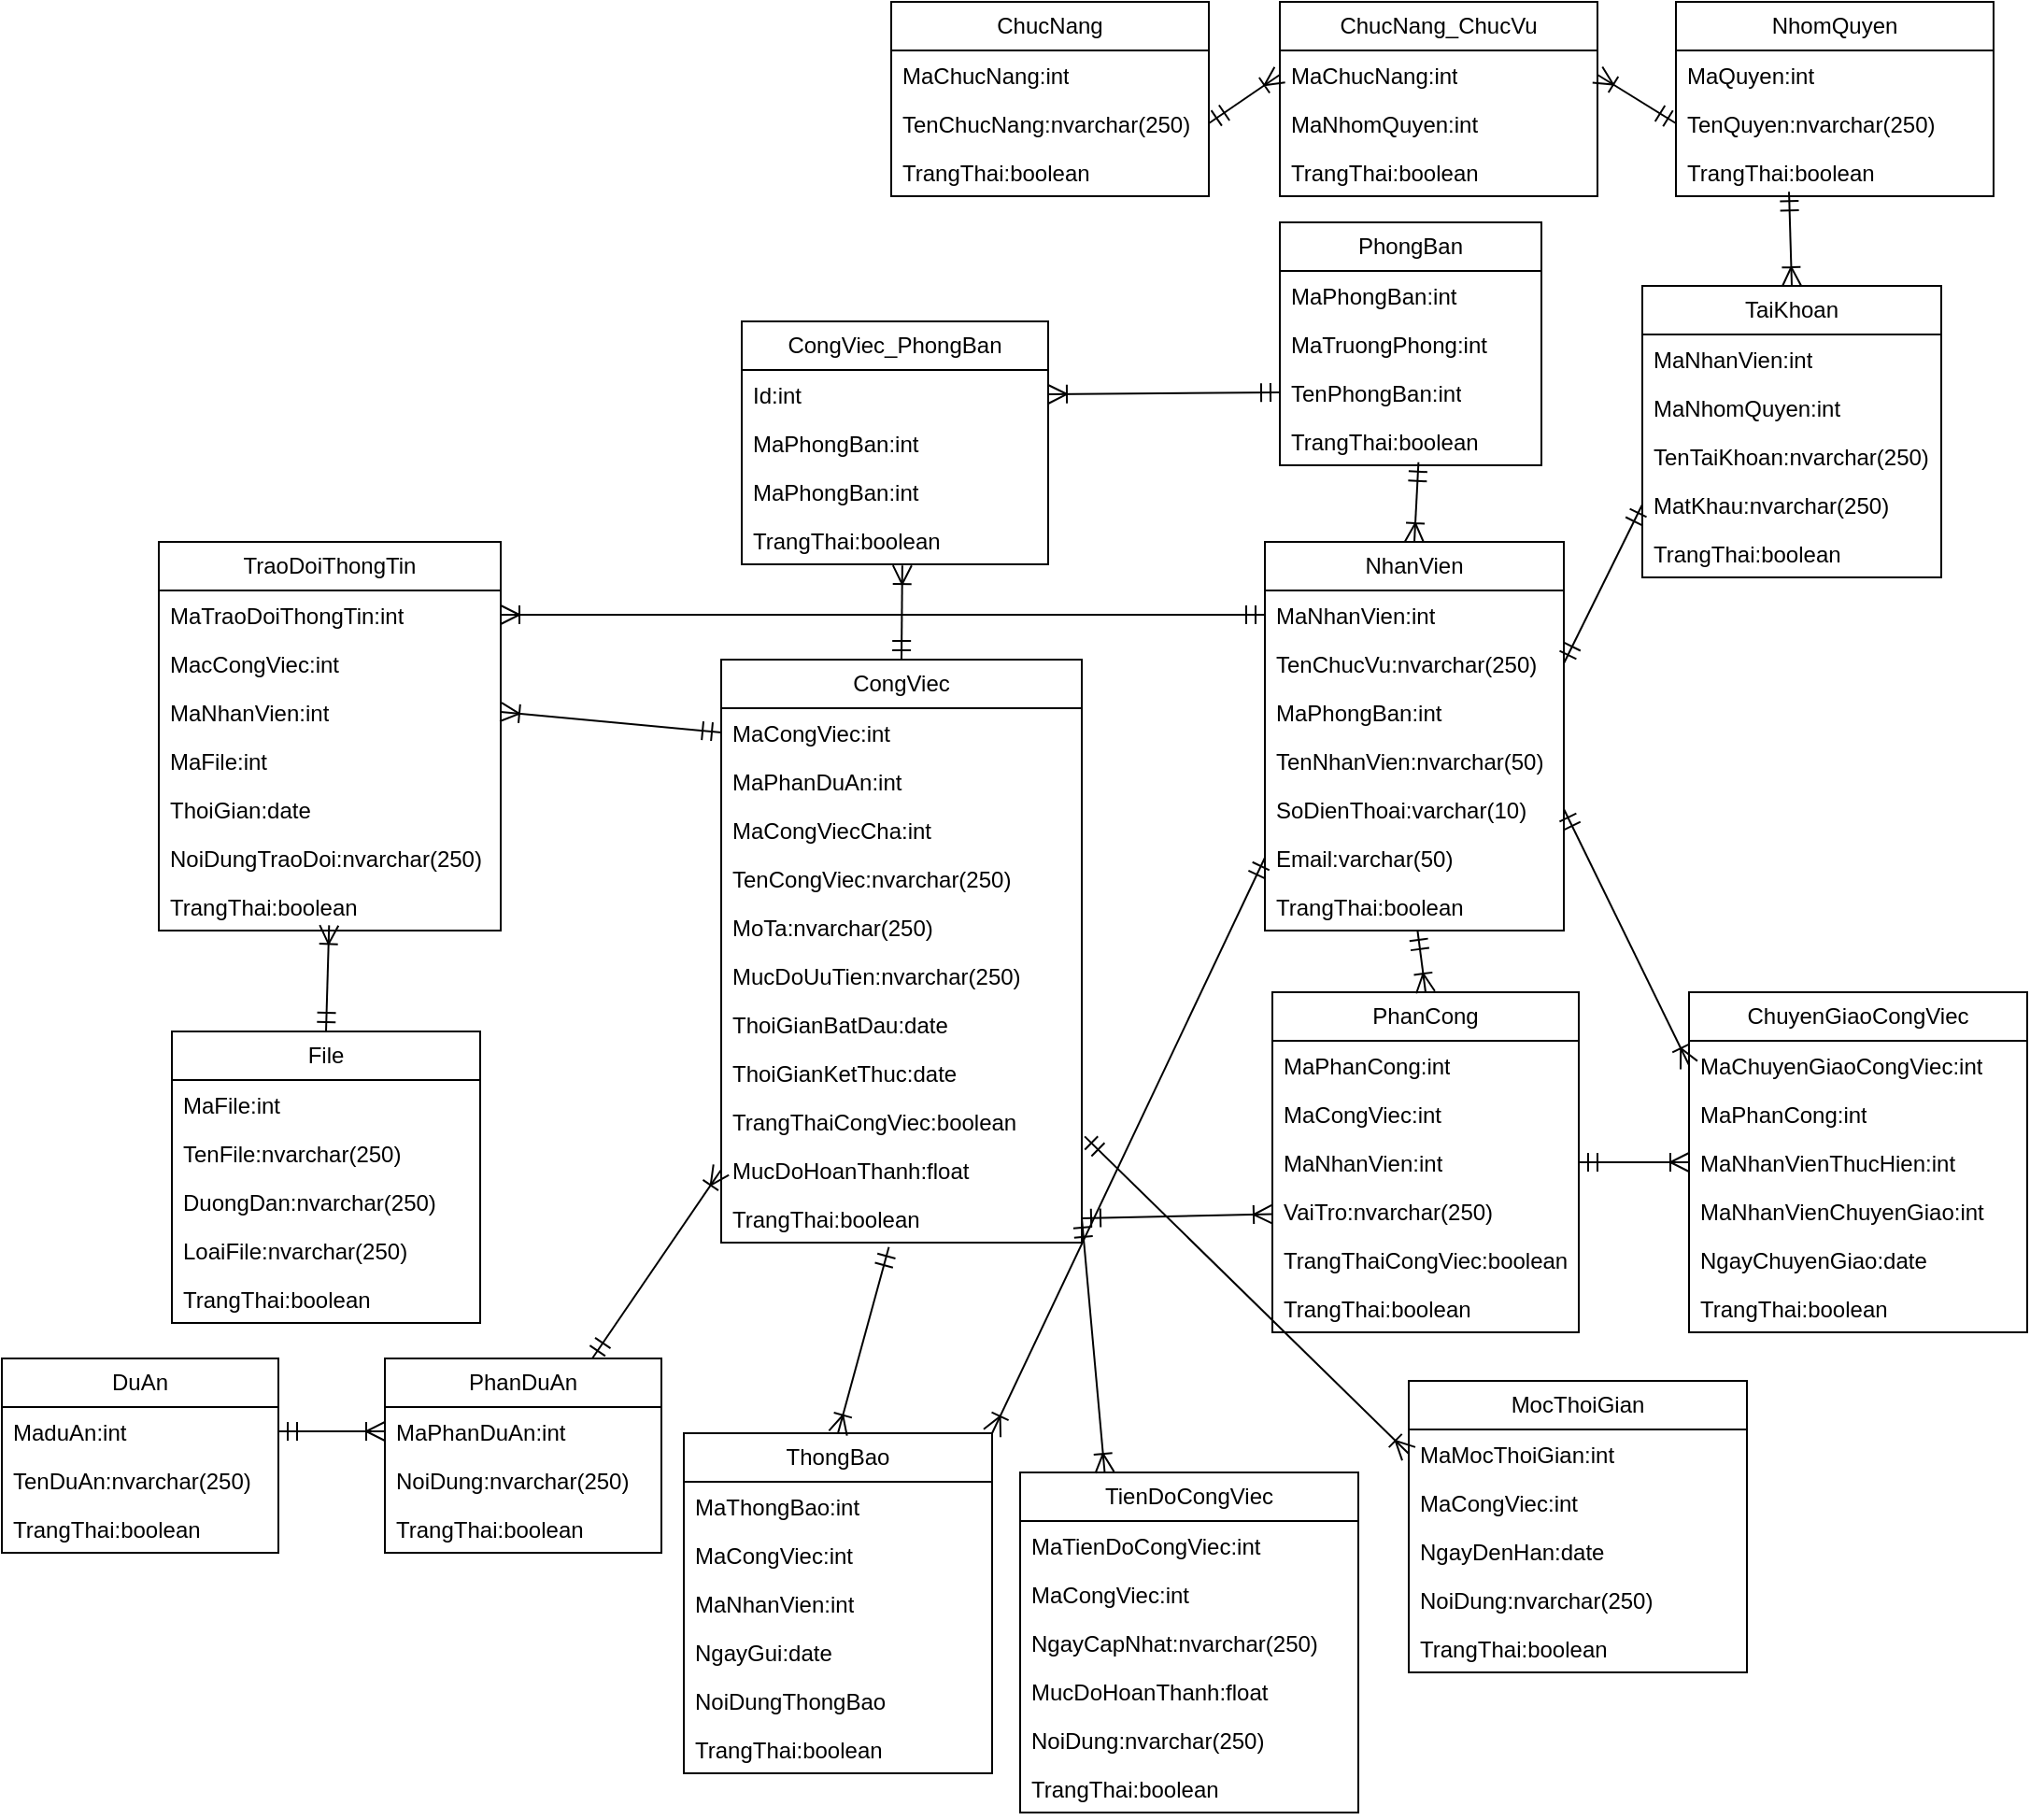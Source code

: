 <mxfile version="24.7.16">
  <diagram name="Trang-1" id="NxEfaZb_0KSmAVCfLcyf">
    <mxGraphModel dx="1006" dy="581" grid="0" gridSize="10" guides="1" tooltips="1" connect="1" arrows="1" fold="1" page="0" pageScale="1" pageWidth="1169" pageHeight="827" math="0" shadow="0">
      <root>
        <mxCell id="0" />
        <mxCell id="1" parent="0" />
        <mxCell id="usf8wN2vNSCNwpnewYWm-1" value="TaiKhoan" style="swimlane;fontStyle=0;childLayout=stackLayout;horizontal=1;startSize=26;fillColor=none;horizontalStack=0;resizeParent=1;resizeParentMax=0;resizeLast=0;collapsible=1;marginBottom=0;whiteSpace=wrap;html=1;" vertex="1" parent="1">
          <mxGeometry x="1078" y="221" width="160" height="156" as="geometry" />
        </mxCell>
        <mxCell id="usf8wN2vNSCNwpnewYWm-2" value="MaNhanVien:int" style="text;strokeColor=none;fillColor=none;align=left;verticalAlign=top;spacingLeft=4;spacingRight=4;overflow=hidden;rotatable=0;points=[[0,0.5],[1,0.5]];portConstraint=eastwest;whiteSpace=wrap;html=1;" vertex="1" parent="usf8wN2vNSCNwpnewYWm-1">
          <mxGeometry y="26" width="160" height="26" as="geometry" />
        </mxCell>
        <mxCell id="usf8wN2vNSCNwpnewYWm-3" value="MaNhomQuyen:int" style="text;strokeColor=none;fillColor=none;align=left;verticalAlign=top;spacingLeft=4;spacingRight=4;overflow=hidden;rotatable=0;points=[[0,0.5],[1,0.5]];portConstraint=eastwest;whiteSpace=wrap;html=1;" vertex="1" parent="usf8wN2vNSCNwpnewYWm-1">
          <mxGeometry y="52" width="160" height="26" as="geometry" />
        </mxCell>
        <mxCell id="usf8wN2vNSCNwpnewYWm-4" value="TenTaiKhoan:nvarchar(250)" style="text;strokeColor=none;fillColor=none;align=left;verticalAlign=top;spacingLeft=4;spacingRight=4;overflow=hidden;rotatable=0;points=[[0,0.5],[1,0.5]];portConstraint=eastwest;whiteSpace=wrap;html=1;" vertex="1" parent="usf8wN2vNSCNwpnewYWm-1">
          <mxGeometry y="78" width="160" height="26" as="geometry" />
        </mxCell>
        <mxCell id="usf8wN2vNSCNwpnewYWm-5" value="MatKhau:nvarchar(250)" style="text;strokeColor=none;fillColor=none;align=left;verticalAlign=top;spacingLeft=4;spacingRight=4;overflow=hidden;rotatable=0;points=[[0,0.5],[1,0.5]];portConstraint=eastwest;whiteSpace=wrap;html=1;" vertex="1" parent="usf8wN2vNSCNwpnewYWm-1">
          <mxGeometry y="104" width="160" height="26" as="geometry" />
        </mxCell>
        <mxCell id="usf8wN2vNSCNwpnewYWm-6" value="TrangThai:boolean" style="text;strokeColor=none;fillColor=none;align=left;verticalAlign=top;spacingLeft=4;spacingRight=4;overflow=hidden;rotatable=0;points=[[0,0.5],[1,0.5]];portConstraint=eastwest;whiteSpace=wrap;html=1;" vertex="1" parent="usf8wN2vNSCNwpnewYWm-1">
          <mxGeometry y="130" width="160" height="26" as="geometry" />
        </mxCell>
        <mxCell id="usf8wN2vNSCNwpnewYWm-7" value="PhongBan" style="swimlane;fontStyle=0;childLayout=stackLayout;horizontal=1;startSize=26;fillColor=none;horizontalStack=0;resizeParent=1;resizeParentMax=0;resizeLast=0;collapsible=1;marginBottom=0;whiteSpace=wrap;html=1;" vertex="1" parent="1">
          <mxGeometry x="884" y="187" width="140" height="130" as="geometry" />
        </mxCell>
        <mxCell id="usf8wN2vNSCNwpnewYWm-8" value="MaPhongBan:int" style="text;strokeColor=none;fillColor=none;align=left;verticalAlign=top;spacingLeft=4;spacingRight=4;overflow=hidden;rotatable=0;points=[[0,0.5],[1,0.5]];portConstraint=eastwest;whiteSpace=wrap;html=1;" vertex="1" parent="usf8wN2vNSCNwpnewYWm-7">
          <mxGeometry y="26" width="140" height="26" as="geometry" />
        </mxCell>
        <mxCell id="usf8wN2vNSCNwpnewYWm-123" value="MaTruongPhong:int" style="text;strokeColor=none;fillColor=none;align=left;verticalAlign=top;spacingLeft=4;spacingRight=4;overflow=hidden;rotatable=0;points=[[0,0.5],[1,0.5]];portConstraint=eastwest;whiteSpace=wrap;html=1;" vertex="1" parent="usf8wN2vNSCNwpnewYWm-7">
          <mxGeometry y="52" width="140" height="26" as="geometry" />
        </mxCell>
        <mxCell id="usf8wN2vNSCNwpnewYWm-9" value="TenPhongBan:int" style="text;strokeColor=none;fillColor=none;align=left;verticalAlign=top;spacingLeft=4;spacingRight=4;overflow=hidden;rotatable=0;points=[[0,0.5],[1,0.5]];portConstraint=eastwest;whiteSpace=wrap;html=1;" vertex="1" parent="usf8wN2vNSCNwpnewYWm-7">
          <mxGeometry y="78" width="140" height="26" as="geometry" />
        </mxCell>
        <mxCell id="usf8wN2vNSCNwpnewYWm-10" value="TrangThai:boolean" style="text;strokeColor=none;fillColor=none;align=left;verticalAlign=top;spacingLeft=4;spacingRight=4;overflow=hidden;rotatable=0;points=[[0,0.5],[1,0.5]];portConstraint=eastwest;whiteSpace=wrap;html=1;" vertex="1" parent="usf8wN2vNSCNwpnewYWm-7">
          <mxGeometry y="104" width="140" height="26" as="geometry" />
        </mxCell>
        <mxCell id="usf8wN2vNSCNwpnewYWm-11" style="edgeStyle=none;curved=1;rounded=0;orthogonalLoop=1;jettySize=auto;html=1;entryX=1;entryY=0.5;entryDx=0;entryDy=0;fontSize=12;startSize=8;endSize=8;" edge="1" parent="usf8wN2vNSCNwpnewYWm-7" source="usf8wN2vNSCNwpnewYWm-9" target="usf8wN2vNSCNwpnewYWm-9">
          <mxGeometry relative="1" as="geometry" />
        </mxCell>
        <mxCell id="usf8wN2vNSCNwpnewYWm-12" value="CongViec" style="swimlane;fontStyle=0;childLayout=stackLayout;horizontal=1;startSize=26;fillColor=none;horizontalStack=0;resizeParent=1;resizeParentMax=0;resizeLast=0;collapsible=1;marginBottom=0;whiteSpace=wrap;html=1;" vertex="1" parent="1">
          <mxGeometry x="585" y="421" width="193" height="312" as="geometry" />
        </mxCell>
        <mxCell id="usf8wN2vNSCNwpnewYWm-13" value="MaCongViec:int" style="text;strokeColor=none;fillColor=none;align=left;verticalAlign=top;spacingLeft=4;spacingRight=4;overflow=hidden;rotatable=0;points=[[0,0.5],[1,0.5]];portConstraint=eastwest;whiteSpace=wrap;html=1;" vertex="1" parent="usf8wN2vNSCNwpnewYWm-12">
          <mxGeometry y="26" width="193" height="26" as="geometry" />
        </mxCell>
        <mxCell id="usf8wN2vNSCNwpnewYWm-14" value="MaPhanDuAn:int" style="text;strokeColor=none;fillColor=none;align=left;verticalAlign=top;spacingLeft=4;spacingRight=4;overflow=hidden;rotatable=0;points=[[0,0.5],[1,0.5]];portConstraint=eastwest;whiteSpace=wrap;html=1;" vertex="1" parent="usf8wN2vNSCNwpnewYWm-12">
          <mxGeometry y="52" width="193" height="26" as="geometry" />
        </mxCell>
        <mxCell id="usf8wN2vNSCNwpnewYWm-126" value="MaCongViecCha:int" style="text;strokeColor=none;fillColor=none;align=left;verticalAlign=top;spacingLeft=4;spacingRight=4;overflow=hidden;rotatable=0;points=[[0,0.5],[1,0.5]];portConstraint=eastwest;whiteSpace=wrap;html=1;" vertex="1" parent="usf8wN2vNSCNwpnewYWm-12">
          <mxGeometry y="78" width="193" height="26" as="geometry" />
        </mxCell>
        <mxCell id="usf8wN2vNSCNwpnewYWm-15" value="TenCongViec:nvarchar(250)" style="text;strokeColor=none;fillColor=none;align=left;verticalAlign=top;spacingLeft=4;spacingRight=4;overflow=hidden;rotatable=0;points=[[0,0.5],[1,0.5]];portConstraint=eastwest;whiteSpace=wrap;html=1;" vertex="1" parent="usf8wN2vNSCNwpnewYWm-12">
          <mxGeometry y="104" width="193" height="26" as="geometry" />
        </mxCell>
        <mxCell id="usf8wN2vNSCNwpnewYWm-16" value="MoTa:nvarchar(250)" style="text;strokeColor=none;fillColor=none;align=left;verticalAlign=top;spacingLeft=4;spacingRight=4;overflow=hidden;rotatable=0;points=[[0,0.5],[1,0.5]];portConstraint=eastwest;whiteSpace=wrap;html=1;" vertex="1" parent="usf8wN2vNSCNwpnewYWm-12">
          <mxGeometry y="130" width="193" height="26" as="geometry" />
        </mxCell>
        <mxCell id="usf8wN2vNSCNwpnewYWm-17" value="MucDoUuTien:nvarchar(250)" style="text;strokeColor=none;fillColor=none;align=left;verticalAlign=top;spacingLeft=4;spacingRight=4;overflow=hidden;rotatable=0;points=[[0,0.5],[1,0.5]];portConstraint=eastwest;whiteSpace=wrap;html=1;" vertex="1" parent="usf8wN2vNSCNwpnewYWm-12">
          <mxGeometry y="156" width="193" height="26" as="geometry" />
        </mxCell>
        <mxCell id="usf8wN2vNSCNwpnewYWm-18" value="ThoiGianBatDau:date" style="text;strokeColor=none;fillColor=none;align=left;verticalAlign=top;spacingLeft=4;spacingRight=4;overflow=hidden;rotatable=0;points=[[0,0.5],[1,0.5]];portConstraint=eastwest;whiteSpace=wrap;html=1;" vertex="1" parent="usf8wN2vNSCNwpnewYWm-12">
          <mxGeometry y="182" width="193" height="26" as="geometry" />
        </mxCell>
        <mxCell id="usf8wN2vNSCNwpnewYWm-19" value="ThoiGianKetThuc:date" style="text;strokeColor=none;fillColor=none;align=left;verticalAlign=top;spacingLeft=4;spacingRight=4;overflow=hidden;rotatable=0;points=[[0,0.5],[1,0.5]];portConstraint=eastwest;whiteSpace=wrap;html=1;" vertex="1" parent="usf8wN2vNSCNwpnewYWm-12">
          <mxGeometry y="208" width="193" height="26" as="geometry" />
        </mxCell>
        <mxCell id="usf8wN2vNSCNwpnewYWm-125" value="TrangThaiCongViec:boolean" style="text;strokeColor=none;fillColor=none;align=left;verticalAlign=top;spacingLeft=4;spacingRight=4;overflow=hidden;rotatable=0;points=[[0,0.5],[1,0.5]];portConstraint=eastwest;whiteSpace=wrap;html=1;" vertex="1" parent="usf8wN2vNSCNwpnewYWm-12">
          <mxGeometry y="234" width="193" height="26" as="geometry" />
        </mxCell>
        <mxCell id="usf8wN2vNSCNwpnewYWm-21" value="MucDoHoanThanh:float" style="text;strokeColor=none;fillColor=none;align=left;verticalAlign=top;spacingLeft=4;spacingRight=4;overflow=hidden;rotatable=0;points=[[0,0.5],[1,0.5]];portConstraint=eastwest;whiteSpace=wrap;html=1;" vertex="1" parent="usf8wN2vNSCNwpnewYWm-12">
          <mxGeometry y="260" width="193" height="26" as="geometry" />
        </mxCell>
        <mxCell id="usf8wN2vNSCNwpnewYWm-22" value="TrangThai:boolean" style="text;strokeColor=none;fillColor=none;align=left;verticalAlign=top;spacingLeft=4;spacingRight=4;overflow=hidden;rotatable=0;points=[[0,0.5],[1,0.5]];portConstraint=eastwest;whiteSpace=wrap;html=1;" vertex="1" parent="usf8wN2vNSCNwpnewYWm-12">
          <mxGeometry y="286" width="193" height="26" as="geometry" />
        </mxCell>
        <mxCell id="usf8wN2vNSCNwpnewYWm-23" value="ChucNang" style="swimlane;fontStyle=0;childLayout=stackLayout;horizontal=1;startSize=26;fillColor=none;horizontalStack=0;resizeParent=1;resizeParentMax=0;resizeLast=0;collapsible=1;marginBottom=0;whiteSpace=wrap;html=1;" vertex="1" parent="1">
          <mxGeometry x="676" y="69" width="170" height="104" as="geometry" />
        </mxCell>
        <mxCell id="usf8wN2vNSCNwpnewYWm-24" value="MaChucNang:int" style="text;strokeColor=none;fillColor=none;align=left;verticalAlign=top;spacingLeft=4;spacingRight=4;overflow=hidden;rotatable=0;points=[[0,0.5],[1,0.5]];portConstraint=eastwest;whiteSpace=wrap;html=1;" vertex="1" parent="usf8wN2vNSCNwpnewYWm-23">
          <mxGeometry y="26" width="170" height="26" as="geometry" />
        </mxCell>
        <mxCell id="usf8wN2vNSCNwpnewYWm-25" value="TenChucNang:nvarchar(250)" style="text;strokeColor=none;fillColor=none;align=left;verticalAlign=top;spacingLeft=4;spacingRight=4;overflow=hidden;rotatable=0;points=[[0,0.5],[1,0.5]];portConstraint=eastwest;whiteSpace=wrap;html=1;" vertex="1" parent="usf8wN2vNSCNwpnewYWm-23">
          <mxGeometry y="52" width="170" height="26" as="geometry" />
        </mxCell>
        <mxCell id="usf8wN2vNSCNwpnewYWm-26" value="TrangThai:boolean" style="text;strokeColor=none;fillColor=none;align=left;verticalAlign=top;spacingLeft=4;spacingRight=4;overflow=hidden;rotatable=0;points=[[0,0.5],[1,0.5]];portConstraint=eastwest;whiteSpace=wrap;html=1;" vertex="1" parent="usf8wN2vNSCNwpnewYWm-23">
          <mxGeometry y="78" width="170" height="26" as="geometry" />
        </mxCell>
        <mxCell id="usf8wN2vNSCNwpnewYWm-27" value="ChucNang_ChucVu" style="swimlane;fontStyle=0;childLayout=stackLayout;horizontal=1;startSize=26;fillColor=none;horizontalStack=0;resizeParent=1;resizeParentMax=0;resizeLast=0;collapsible=1;marginBottom=0;whiteSpace=wrap;html=1;" vertex="1" parent="1">
          <mxGeometry x="884" y="69" width="170" height="104" as="geometry" />
        </mxCell>
        <mxCell id="usf8wN2vNSCNwpnewYWm-28" value="MaChucNang:int" style="text;strokeColor=none;fillColor=none;align=left;verticalAlign=top;spacingLeft=4;spacingRight=4;overflow=hidden;rotatable=0;points=[[0,0.5],[1,0.5]];portConstraint=eastwest;whiteSpace=wrap;html=1;" vertex="1" parent="usf8wN2vNSCNwpnewYWm-27">
          <mxGeometry y="26" width="170" height="26" as="geometry" />
        </mxCell>
        <mxCell id="usf8wN2vNSCNwpnewYWm-29" value="MaNhomQuyen:int" style="text;strokeColor=none;fillColor=none;align=left;verticalAlign=top;spacingLeft=4;spacingRight=4;overflow=hidden;rotatable=0;points=[[0,0.5],[1,0.5]];portConstraint=eastwest;whiteSpace=wrap;html=1;" vertex="1" parent="usf8wN2vNSCNwpnewYWm-27">
          <mxGeometry y="52" width="170" height="26" as="geometry" />
        </mxCell>
        <mxCell id="usf8wN2vNSCNwpnewYWm-159" value="TrangThai:boolean" style="text;strokeColor=none;fillColor=none;align=left;verticalAlign=top;spacingLeft=4;spacingRight=4;overflow=hidden;rotatable=0;points=[[0,0.5],[1,0.5]];portConstraint=eastwest;whiteSpace=wrap;html=1;" vertex="1" parent="usf8wN2vNSCNwpnewYWm-27">
          <mxGeometry y="78" width="170" height="26" as="geometry" />
        </mxCell>
        <mxCell id="usf8wN2vNSCNwpnewYWm-30" value="NhomQuyen" style="swimlane;fontStyle=0;childLayout=stackLayout;horizontal=1;startSize=26;fillColor=none;horizontalStack=0;resizeParent=1;resizeParentMax=0;resizeLast=0;collapsible=1;marginBottom=0;whiteSpace=wrap;html=1;" vertex="1" parent="1">
          <mxGeometry x="1096" y="69" width="170" height="104" as="geometry" />
        </mxCell>
        <mxCell id="usf8wN2vNSCNwpnewYWm-31" value="MaQuyen:int" style="text;strokeColor=none;fillColor=none;align=left;verticalAlign=top;spacingLeft=4;spacingRight=4;overflow=hidden;rotatable=0;points=[[0,0.5],[1,0.5]];portConstraint=eastwest;whiteSpace=wrap;html=1;" vertex="1" parent="usf8wN2vNSCNwpnewYWm-30">
          <mxGeometry y="26" width="170" height="26" as="geometry" />
        </mxCell>
        <mxCell id="usf8wN2vNSCNwpnewYWm-32" value="TenQuyen:nvarchar(250)" style="text;strokeColor=none;fillColor=none;align=left;verticalAlign=top;spacingLeft=4;spacingRight=4;overflow=hidden;rotatable=0;points=[[0,0.5],[1,0.5]];portConstraint=eastwest;whiteSpace=wrap;html=1;" vertex="1" parent="usf8wN2vNSCNwpnewYWm-30">
          <mxGeometry y="52" width="170" height="26" as="geometry" />
        </mxCell>
        <mxCell id="usf8wN2vNSCNwpnewYWm-33" value="TrangThai:boolean" style="text;strokeColor=none;fillColor=none;align=left;verticalAlign=top;spacingLeft=4;spacingRight=4;overflow=hidden;rotatable=0;points=[[0,0.5],[1,0.5]];portConstraint=eastwest;whiteSpace=wrap;html=1;" vertex="1" parent="usf8wN2vNSCNwpnewYWm-30">
          <mxGeometry y="78" width="170" height="26" as="geometry" />
        </mxCell>
        <mxCell id="usf8wN2vNSCNwpnewYWm-34" style="edgeStyle=none;curved=1;rounded=0;orthogonalLoop=1;jettySize=auto;html=1;exitX=1;exitY=0.5;exitDx=0;exitDy=0;entryX=0;entryY=0.5;entryDx=0;entryDy=0;fontSize=12;startSize=8;endSize=8;endArrow=ERoneToMany;endFill=0;startArrow=ERmandOne;startFill=0;" edge="1" parent="1" source="usf8wN2vNSCNwpnewYWm-25" target="usf8wN2vNSCNwpnewYWm-28">
          <mxGeometry relative="1" as="geometry" />
        </mxCell>
        <mxCell id="usf8wN2vNSCNwpnewYWm-35" style="edgeStyle=none;curved=1;rounded=0;orthogonalLoop=1;jettySize=auto;html=1;exitX=1;exitY=0.5;exitDx=0;exitDy=0;entryX=0;entryY=0.5;entryDx=0;entryDy=0;fontSize=12;startSize=8;endSize=8;endArrow=ERmandOne;endFill=0;startArrow=ERoneToMany;startFill=0;" edge="1" parent="1" source="usf8wN2vNSCNwpnewYWm-28" target="usf8wN2vNSCNwpnewYWm-32">
          <mxGeometry relative="1" as="geometry" />
        </mxCell>
        <mxCell id="usf8wN2vNSCNwpnewYWm-36" style="edgeStyle=none;curved=1;rounded=0;orthogonalLoop=1;jettySize=auto;html=1;exitX=0.5;exitY=0;exitDx=0;exitDy=0;entryX=0.356;entryY=0.908;entryDx=0;entryDy=0;entryPerimeter=0;fontSize=12;startSize=8;endSize=8;endArrow=ERmandOne;endFill=0;startArrow=ERoneToMany;startFill=0;" edge="1" parent="1" source="usf8wN2vNSCNwpnewYWm-1" target="usf8wN2vNSCNwpnewYWm-33">
          <mxGeometry relative="1" as="geometry" />
        </mxCell>
        <mxCell id="usf8wN2vNSCNwpnewYWm-37" value="CongViec_PhongBan" style="swimlane;fontStyle=0;childLayout=stackLayout;horizontal=1;startSize=26;fillColor=none;horizontalStack=0;resizeParent=1;resizeParentMax=0;resizeLast=0;collapsible=1;marginBottom=0;whiteSpace=wrap;html=1;" vertex="1" parent="1">
          <mxGeometry x="596" y="240" width="164" height="130" as="geometry">
            <mxRectangle x="280" y="562" width="100" height="30" as="alternateBounds" />
          </mxGeometry>
        </mxCell>
        <mxCell id="usf8wN2vNSCNwpnewYWm-38" value="Id:int" style="text;strokeColor=none;fillColor=none;align=left;verticalAlign=top;spacingLeft=4;spacingRight=4;overflow=hidden;rotatable=0;points=[[0,0.5],[1,0.5]];portConstraint=eastwest;whiteSpace=wrap;html=1;" vertex="1" parent="usf8wN2vNSCNwpnewYWm-37">
          <mxGeometry y="26" width="164" height="26" as="geometry" />
        </mxCell>
        <mxCell id="usf8wN2vNSCNwpnewYWm-39" value="MaPhongBan:int" style="text;strokeColor=none;fillColor=none;align=left;verticalAlign=top;spacingLeft=4;spacingRight=4;overflow=hidden;rotatable=0;points=[[0,0.5],[1,0.5]];portConstraint=eastwest;whiteSpace=wrap;html=1;" vertex="1" parent="usf8wN2vNSCNwpnewYWm-37">
          <mxGeometry y="52" width="164" height="26" as="geometry" />
        </mxCell>
        <mxCell id="usf8wN2vNSCNwpnewYWm-160" value="MaPhongBan:int" style="text;strokeColor=none;fillColor=none;align=left;verticalAlign=top;spacingLeft=4;spacingRight=4;overflow=hidden;rotatable=0;points=[[0,0.5],[1,0.5]];portConstraint=eastwest;whiteSpace=wrap;html=1;" vertex="1" parent="usf8wN2vNSCNwpnewYWm-37">
          <mxGeometry y="78" width="164" height="26" as="geometry" />
        </mxCell>
        <mxCell id="usf8wN2vNSCNwpnewYWm-40" value="TrangThai:boolean" style="text;strokeColor=none;fillColor=none;align=left;verticalAlign=top;spacingLeft=4;spacingRight=4;overflow=hidden;rotatable=0;points=[[0,0.5],[1,0.5]];portConstraint=eastwest;whiteSpace=wrap;html=1;" vertex="1" parent="usf8wN2vNSCNwpnewYWm-37">
          <mxGeometry y="104" width="164" height="26" as="geometry" />
        </mxCell>
        <mxCell id="usf8wN2vNSCNwpnewYWm-41" style="edgeStyle=none;curved=1;rounded=0;orthogonalLoop=1;jettySize=auto;html=1;exitX=0.5;exitY=0;exitDx=0;exitDy=0;entryX=0.524;entryY=1.023;entryDx=0;entryDy=0;entryPerimeter=0;fontSize=12;startSize=8;endSize=8;endArrow=ERoneToMany;endFill=0;startArrow=ERmandOne;startFill=0;" edge="1" parent="1" source="usf8wN2vNSCNwpnewYWm-12" target="usf8wN2vNSCNwpnewYWm-40">
          <mxGeometry relative="1" as="geometry" />
        </mxCell>
        <mxCell id="usf8wN2vNSCNwpnewYWm-42" value="NhanVien" style="swimlane;fontStyle=0;childLayout=stackLayout;horizontal=1;startSize=26;fillColor=none;horizontalStack=0;resizeParent=1;resizeParentMax=0;resizeLast=0;collapsible=1;marginBottom=0;whiteSpace=wrap;html=1;" vertex="1" parent="1">
          <mxGeometry x="876" y="358" width="160" height="208" as="geometry" />
        </mxCell>
        <mxCell id="usf8wN2vNSCNwpnewYWm-43" value="MaNhanVien:int" style="text;strokeColor=none;fillColor=none;align=left;verticalAlign=top;spacingLeft=4;spacingRight=4;overflow=hidden;rotatable=0;points=[[0,0.5],[1,0.5]];portConstraint=eastwest;whiteSpace=wrap;html=1;" vertex="1" parent="usf8wN2vNSCNwpnewYWm-42">
          <mxGeometry y="26" width="160" height="26" as="geometry" />
        </mxCell>
        <mxCell id="usf8wN2vNSCNwpnewYWm-44" value="TenChucVu:nvarchar(250)" style="text;strokeColor=none;fillColor=none;align=left;verticalAlign=top;spacingLeft=4;spacingRight=4;overflow=hidden;rotatable=0;points=[[0,0.5],[1,0.5]];portConstraint=eastwest;whiteSpace=wrap;html=1;" vertex="1" parent="usf8wN2vNSCNwpnewYWm-42">
          <mxGeometry y="52" width="160" height="26" as="geometry" />
        </mxCell>
        <mxCell id="usf8wN2vNSCNwpnewYWm-45" value="MaPhongBan:int" style="text;strokeColor=none;fillColor=none;align=left;verticalAlign=top;spacingLeft=4;spacingRight=4;overflow=hidden;rotatable=0;points=[[0,0.5],[1,0.5]];portConstraint=eastwest;whiteSpace=wrap;html=1;" vertex="1" parent="usf8wN2vNSCNwpnewYWm-42">
          <mxGeometry y="78" width="160" height="26" as="geometry" />
        </mxCell>
        <mxCell id="usf8wN2vNSCNwpnewYWm-46" value="TenNhanVien:nvarchar(50)" style="text;strokeColor=none;fillColor=none;align=left;verticalAlign=top;spacingLeft=4;spacingRight=4;overflow=hidden;rotatable=0;points=[[0,0.5],[1,0.5]];portConstraint=eastwest;whiteSpace=wrap;html=1;" vertex="1" parent="usf8wN2vNSCNwpnewYWm-42">
          <mxGeometry y="104" width="160" height="26" as="geometry" />
        </mxCell>
        <mxCell id="usf8wN2vNSCNwpnewYWm-47" value="SoDienThoai:varchar(10)" style="text;strokeColor=none;fillColor=none;align=left;verticalAlign=top;spacingLeft=4;spacingRight=4;overflow=hidden;rotatable=0;points=[[0,0.5],[1,0.5]];portConstraint=eastwest;whiteSpace=wrap;html=1;" vertex="1" parent="usf8wN2vNSCNwpnewYWm-42">
          <mxGeometry y="130" width="160" height="26" as="geometry" />
        </mxCell>
        <mxCell id="usf8wN2vNSCNwpnewYWm-48" value="Email:varchar(50)" style="text;strokeColor=none;fillColor=none;align=left;verticalAlign=top;spacingLeft=4;spacingRight=4;overflow=hidden;rotatable=0;points=[[0,0.5],[1,0.5]];portConstraint=eastwest;whiteSpace=wrap;html=1;" vertex="1" parent="usf8wN2vNSCNwpnewYWm-42">
          <mxGeometry y="156" width="160" height="26" as="geometry" />
        </mxCell>
        <mxCell id="usf8wN2vNSCNwpnewYWm-49" value="TrangThai:boolean" style="text;strokeColor=none;fillColor=none;align=left;verticalAlign=top;spacingLeft=4;spacingRight=4;overflow=hidden;rotatable=0;points=[[0,0.5],[1,0.5]];portConstraint=eastwest;whiteSpace=wrap;html=1;" vertex="1" parent="usf8wN2vNSCNwpnewYWm-42">
          <mxGeometry y="182" width="160" height="26" as="geometry" />
        </mxCell>
        <mxCell id="usf8wN2vNSCNwpnewYWm-50" style="edgeStyle=none;curved=1;rounded=0;orthogonalLoop=1;jettySize=auto;html=1;exitX=0.5;exitY=0;exitDx=0;exitDy=0;entryX=0.53;entryY=0.938;entryDx=0;entryDy=0;entryPerimeter=0;fontSize=12;startSize=8;endSize=8;startArrow=ERoneToMany;startFill=0;endArrow=ERmandOne;endFill=0;" edge="1" parent="1" source="usf8wN2vNSCNwpnewYWm-42" target="usf8wN2vNSCNwpnewYWm-10">
          <mxGeometry relative="1" as="geometry" />
        </mxCell>
        <mxCell id="usf8wN2vNSCNwpnewYWm-51" style="edgeStyle=none;curved=1;rounded=0;orthogonalLoop=1;jettySize=auto;html=1;exitX=1;exitY=0.5;exitDx=0;exitDy=0;entryX=0;entryY=0.5;entryDx=0;entryDy=0;fontSize=12;startSize=8;endSize=8;startArrow=ERoneToMany;startFill=0;endArrow=ERmandOne;endFill=0;" edge="1" parent="1" target="usf8wN2vNSCNwpnewYWm-9" source="usf8wN2vNSCNwpnewYWm-38">
          <mxGeometry relative="1" as="geometry">
            <mxPoint x="803" y="282" as="sourcePoint" />
          </mxGeometry>
        </mxCell>
        <mxCell id="usf8wN2vNSCNwpnewYWm-52" style="edgeStyle=none;curved=1;rounded=0;orthogonalLoop=1;jettySize=auto;html=1;exitX=0;exitY=0.5;exitDx=0;exitDy=0;entryX=1;entryY=0.5;entryDx=0;entryDy=0;fontSize=12;startSize=8;endSize=8;startArrow=ERmandOne;startFill=0;endArrow=ERmandOne;endFill=0;" edge="1" parent="1" source="usf8wN2vNSCNwpnewYWm-5" target="usf8wN2vNSCNwpnewYWm-44">
          <mxGeometry relative="1" as="geometry" />
        </mxCell>
        <mxCell id="usf8wN2vNSCNwpnewYWm-128" style="edgeStyle=none;curved=1;rounded=0;orthogonalLoop=1;jettySize=auto;html=1;exitX=0.5;exitY=0;exitDx=0;exitDy=0;fontSize=12;startSize=8;endSize=8;startArrow=ERoneToMany;startFill=0;endArrow=ERmandOne;endFill=0;" edge="1" parent="1" source="usf8wN2vNSCNwpnewYWm-64" target="usf8wN2vNSCNwpnewYWm-49">
          <mxGeometry relative="1" as="geometry" />
        </mxCell>
        <mxCell id="usf8wN2vNSCNwpnewYWm-64" value="PhanCong" style="swimlane;fontStyle=0;childLayout=stackLayout;horizontal=1;startSize=26;fillColor=none;horizontalStack=0;resizeParent=1;resizeParentMax=0;resizeLast=0;collapsible=1;marginBottom=0;whiteSpace=wrap;html=1;" vertex="1" parent="1">
          <mxGeometry x="880" y="599" width="164" height="182" as="geometry" />
        </mxCell>
        <mxCell id="usf8wN2vNSCNwpnewYWm-65" value="MaPhanCong:int" style="text;strokeColor=none;fillColor=none;align=left;verticalAlign=top;spacingLeft=4;spacingRight=4;overflow=hidden;rotatable=0;points=[[0,0.5],[1,0.5]];portConstraint=eastwest;whiteSpace=wrap;html=1;" vertex="1" parent="usf8wN2vNSCNwpnewYWm-64">
          <mxGeometry y="26" width="164" height="26" as="geometry" />
        </mxCell>
        <mxCell id="usf8wN2vNSCNwpnewYWm-66" value="MaCongViec:int" style="text;strokeColor=none;fillColor=none;align=left;verticalAlign=top;spacingLeft=4;spacingRight=4;overflow=hidden;rotatable=0;points=[[0,0.5],[1,0.5]];portConstraint=eastwest;whiteSpace=wrap;html=1;" vertex="1" parent="usf8wN2vNSCNwpnewYWm-64">
          <mxGeometry y="52" width="164" height="26" as="geometry" />
        </mxCell>
        <mxCell id="usf8wN2vNSCNwpnewYWm-67" value="MaNhanVien:int" style="text;strokeColor=none;fillColor=none;align=left;verticalAlign=top;spacingLeft=4;spacingRight=4;overflow=hidden;rotatable=0;points=[[0,0.5],[1,0.5]];portConstraint=eastwest;whiteSpace=wrap;html=1;" vertex="1" parent="usf8wN2vNSCNwpnewYWm-64">
          <mxGeometry y="78" width="164" height="26" as="geometry" />
        </mxCell>
        <mxCell id="usf8wN2vNSCNwpnewYWm-68" value="VaiTro:nvarchar(250)" style="text;strokeColor=none;fillColor=none;align=left;verticalAlign=top;spacingLeft=4;spacingRight=4;overflow=hidden;rotatable=0;points=[[0,0.5],[1,0.5]];portConstraint=eastwest;whiteSpace=wrap;html=1;" vertex="1" parent="usf8wN2vNSCNwpnewYWm-64">
          <mxGeometry y="104" width="164" height="26" as="geometry" />
        </mxCell>
        <mxCell id="usf8wN2vNSCNwpnewYWm-69" value="TrangThaiCongViec:boolean" style="text;strokeColor=none;fillColor=none;align=left;verticalAlign=top;spacingLeft=4;spacingRight=4;overflow=hidden;rotatable=0;points=[[0,0.5],[1,0.5]];portConstraint=eastwest;whiteSpace=wrap;html=1;" vertex="1" parent="usf8wN2vNSCNwpnewYWm-64">
          <mxGeometry y="130" width="164" height="26" as="geometry" />
        </mxCell>
        <mxCell id="usf8wN2vNSCNwpnewYWm-71" value="TrangThai:boolean" style="text;strokeColor=none;fillColor=none;align=left;verticalAlign=top;spacingLeft=4;spacingRight=4;overflow=hidden;rotatable=0;points=[[0,0.5],[1,0.5]];portConstraint=eastwest;whiteSpace=wrap;html=1;" vertex="1" parent="usf8wN2vNSCNwpnewYWm-64">
          <mxGeometry y="156" width="164" height="26" as="geometry" />
        </mxCell>
        <mxCell id="usf8wN2vNSCNwpnewYWm-82" value="TraoDoiThongTin" style="swimlane;fontStyle=0;childLayout=stackLayout;horizontal=1;startSize=26;fillColor=none;horizontalStack=0;resizeParent=1;resizeParentMax=0;resizeLast=0;collapsible=1;marginBottom=0;whiteSpace=wrap;html=1;" vertex="1" parent="1">
          <mxGeometry x="284" y="358" width="183" height="208" as="geometry" />
        </mxCell>
        <mxCell id="usf8wN2vNSCNwpnewYWm-83" value="MaTraoDoiThongTin:int" style="text;strokeColor=none;fillColor=none;align=left;verticalAlign=top;spacingLeft=4;spacingRight=4;overflow=hidden;rotatable=0;points=[[0,0.5],[1,0.5]];portConstraint=eastwest;whiteSpace=wrap;html=1;" vertex="1" parent="usf8wN2vNSCNwpnewYWm-82">
          <mxGeometry y="26" width="183" height="26" as="geometry" />
        </mxCell>
        <mxCell id="usf8wN2vNSCNwpnewYWm-84" value="MacCongViec:int" style="text;strokeColor=none;fillColor=none;align=left;verticalAlign=top;spacingLeft=4;spacingRight=4;overflow=hidden;rotatable=0;points=[[0,0.5],[1,0.5]];portConstraint=eastwest;whiteSpace=wrap;html=1;" vertex="1" parent="usf8wN2vNSCNwpnewYWm-82">
          <mxGeometry y="52" width="183" height="26" as="geometry" />
        </mxCell>
        <mxCell id="usf8wN2vNSCNwpnewYWm-85" value="MaNhanVien:int" style="text;strokeColor=none;fillColor=none;align=left;verticalAlign=top;spacingLeft=4;spacingRight=4;overflow=hidden;rotatable=0;points=[[0,0.5],[1,0.5]];portConstraint=eastwest;whiteSpace=wrap;html=1;" vertex="1" parent="usf8wN2vNSCNwpnewYWm-82">
          <mxGeometry y="78" width="183" height="26" as="geometry" />
        </mxCell>
        <mxCell id="usf8wN2vNSCNwpnewYWm-86" value="MaFile:int" style="text;strokeColor=none;fillColor=none;align=left;verticalAlign=top;spacingLeft=4;spacingRight=4;overflow=hidden;rotatable=0;points=[[0,0.5],[1,0.5]];portConstraint=eastwest;whiteSpace=wrap;html=1;" vertex="1" parent="usf8wN2vNSCNwpnewYWm-82">
          <mxGeometry y="104" width="183" height="26" as="geometry" />
        </mxCell>
        <mxCell id="usf8wN2vNSCNwpnewYWm-130" value="ThoiGian:date" style="text;strokeColor=none;fillColor=none;align=left;verticalAlign=top;spacingLeft=4;spacingRight=4;overflow=hidden;rotatable=0;points=[[0,0.5],[1,0.5]];portConstraint=eastwest;whiteSpace=wrap;html=1;" vertex="1" parent="usf8wN2vNSCNwpnewYWm-82">
          <mxGeometry y="130" width="183" height="26" as="geometry" />
        </mxCell>
        <mxCell id="usf8wN2vNSCNwpnewYWm-87" value="NoiDungTraoDoi:nvarchar(250)" style="text;strokeColor=none;fillColor=none;align=left;verticalAlign=top;spacingLeft=4;spacingRight=4;overflow=hidden;rotatable=0;points=[[0,0.5],[1,0.5]];portConstraint=eastwest;whiteSpace=wrap;html=1;" vertex="1" parent="usf8wN2vNSCNwpnewYWm-82">
          <mxGeometry y="156" width="183" height="26" as="geometry" />
        </mxCell>
        <mxCell id="usf8wN2vNSCNwpnewYWm-88" value="TrangThai:boolean" style="text;strokeColor=none;fillColor=none;align=left;verticalAlign=top;spacingLeft=4;spacingRight=4;overflow=hidden;rotatable=0;points=[[0,0.5],[1,0.5]];portConstraint=eastwest;whiteSpace=wrap;html=1;" vertex="1" parent="usf8wN2vNSCNwpnewYWm-82">
          <mxGeometry y="182" width="183" height="26" as="geometry" />
        </mxCell>
        <mxCell id="usf8wN2vNSCNwpnewYWm-89" value="File" style="swimlane;fontStyle=0;childLayout=stackLayout;horizontal=1;startSize=26;fillColor=none;horizontalStack=0;resizeParent=1;resizeParentMax=0;resizeLast=0;collapsible=1;marginBottom=0;whiteSpace=wrap;html=1;" vertex="1" parent="1">
          <mxGeometry x="291" y="620" width="165" height="156" as="geometry" />
        </mxCell>
        <mxCell id="usf8wN2vNSCNwpnewYWm-90" value="MaFile:int" style="text;strokeColor=none;fillColor=none;align=left;verticalAlign=top;spacingLeft=4;spacingRight=4;overflow=hidden;rotatable=0;points=[[0,0.5],[1,0.5]];portConstraint=eastwest;whiteSpace=wrap;html=1;" vertex="1" parent="usf8wN2vNSCNwpnewYWm-89">
          <mxGeometry y="26" width="165" height="26" as="geometry" />
        </mxCell>
        <mxCell id="usf8wN2vNSCNwpnewYWm-91" value="TenFile:nvarchar(250)" style="text;strokeColor=none;fillColor=none;align=left;verticalAlign=top;spacingLeft=4;spacingRight=4;overflow=hidden;rotatable=0;points=[[0,0.5],[1,0.5]];portConstraint=eastwest;whiteSpace=wrap;html=1;" vertex="1" parent="usf8wN2vNSCNwpnewYWm-89">
          <mxGeometry y="52" width="165" height="26" as="geometry" />
        </mxCell>
        <mxCell id="usf8wN2vNSCNwpnewYWm-92" value="DuongDan:nvarchar(250)" style="text;strokeColor=none;fillColor=none;align=left;verticalAlign=top;spacingLeft=4;spacingRight=4;overflow=hidden;rotatable=0;points=[[0,0.5],[1,0.5]];portConstraint=eastwest;whiteSpace=wrap;html=1;" vertex="1" parent="usf8wN2vNSCNwpnewYWm-89">
          <mxGeometry y="78" width="165" height="26" as="geometry" />
        </mxCell>
        <mxCell id="usf8wN2vNSCNwpnewYWm-93" value="LoaiFile:nvarchar(250)" style="text;strokeColor=none;fillColor=none;align=left;verticalAlign=top;spacingLeft=4;spacingRight=4;overflow=hidden;rotatable=0;points=[[0,0.5],[1,0.5]];portConstraint=eastwest;whiteSpace=wrap;html=1;" vertex="1" parent="usf8wN2vNSCNwpnewYWm-89">
          <mxGeometry y="104" width="165" height="26" as="geometry" />
        </mxCell>
        <mxCell id="usf8wN2vNSCNwpnewYWm-94" value="TrangThai:boolean" style="text;strokeColor=none;fillColor=none;align=left;verticalAlign=top;spacingLeft=4;spacingRight=4;overflow=hidden;rotatable=0;points=[[0,0.5],[1,0.5]];portConstraint=eastwest;whiteSpace=wrap;html=1;" vertex="1" parent="usf8wN2vNSCNwpnewYWm-89">
          <mxGeometry y="130" width="165" height="26" as="geometry" />
        </mxCell>
        <mxCell id="usf8wN2vNSCNwpnewYWm-96" style="edgeStyle=none;curved=1;rounded=0;orthogonalLoop=1;jettySize=auto;html=1;exitX=0.5;exitY=0;exitDx=0;exitDy=0;entryX=0.498;entryY=0.892;entryDx=0;entryDy=0;entryPerimeter=0;fontSize=12;startSize=8;endSize=8;endArrow=ERoneToMany;endFill=0;startArrow=ERmandOne;startFill=0;" edge="1" parent="1" source="usf8wN2vNSCNwpnewYWm-89" target="usf8wN2vNSCNwpnewYWm-88">
          <mxGeometry relative="1" as="geometry" />
        </mxCell>
        <mxCell id="usf8wN2vNSCNwpnewYWm-97" style="edgeStyle=none;curved=1;rounded=0;orthogonalLoop=1;jettySize=auto;html=1;exitX=1;exitY=0.5;exitDx=0;exitDy=0;entryX=0;entryY=0.5;entryDx=0;entryDy=0;fontSize=12;startSize=8;endSize=8;startArrow=ERoneToMany;startFill=0;endArrow=ERmandOne;endFill=0;" edge="1" parent="1" source="usf8wN2vNSCNwpnewYWm-83" target="usf8wN2vNSCNwpnewYWm-43">
          <mxGeometry relative="1" as="geometry" />
        </mxCell>
        <mxCell id="usf8wN2vNSCNwpnewYWm-148" style="edgeStyle=none;curved=1;rounded=0;orthogonalLoop=1;jettySize=auto;html=1;exitX=0.25;exitY=0;exitDx=0;exitDy=0;entryX=1;entryY=0.5;entryDx=0;entryDy=0;fontSize=12;startSize=8;endSize=8;startArrow=ERoneToMany;startFill=0;endArrow=ERmandOne;endFill=0;" edge="1" parent="1" source="usf8wN2vNSCNwpnewYWm-98" target="usf8wN2vNSCNwpnewYWm-22">
          <mxGeometry relative="1" as="geometry" />
        </mxCell>
        <mxCell id="usf8wN2vNSCNwpnewYWm-98" value="TienDoCongViec" style="swimlane;fontStyle=0;childLayout=stackLayout;horizontal=1;startSize=26;fillColor=none;horizontalStack=0;resizeParent=1;resizeParentMax=0;resizeLast=0;collapsible=1;marginBottom=0;whiteSpace=wrap;html=1;" vertex="1" parent="1">
          <mxGeometry x="745" y="856" width="181" height="182" as="geometry" />
        </mxCell>
        <mxCell id="usf8wN2vNSCNwpnewYWm-99" value="MaTienDoCongViec:int" style="text;strokeColor=none;fillColor=none;align=left;verticalAlign=top;spacingLeft=4;spacingRight=4;overflow=hidden;rotatable=0;points=[[0,0.5],[1,0.5]];portConstraint=eastwest;whiteSpace=wrap;html=1;" vertex="1" parent="usf8wN2vNSCNwpnewYWm-98">
          <mxGeometry y="26" width="181" height="26" as="geometry" />
        </mxCell>
        <mxCell id="usf8wN2vNSCNwpnewYWm-100" value="MaCongViec:int" style="text;strokeColor=none;fillColor=none;align=left;verticalAlign=top;spacingLeft=4;spacingRight=4;overflow=hidden;rotatable=0;points=[[0,0.5],[1,0.5]];portConstraint=eastwest;whiteSpace=wrap;html=1;" vertex="1" parent="usf8wN2vNSCNwpnewYWm-98">
          <mxGeometry y="52" width="181" height="26" as="geometry" />
        </mxCell>
        <mxCell id="usf8wN2vNSCNwpnewYWm-101" value="NgayCapNhat:nvarchar(250)" style="text;strokeColor=none;fillColor=none;align=left;verticalAlign=top;spacingLeft=4;spacingRight=4;overflow=hidden;rotatable=0;points=[[0,0.5],[1,0.5]];portConstraint=eastwest;whiteSpace=wrap;html=1;" vertex="1" parent="usf8wN2vNSCNwpnewYWm-98">
          <mxGeometry y="78" width="181" height="26" as="geometry" />
        </mxCell>
        <mxCell id="usf8wN2vNSCNwpnewYWm-102" value="MucDoHoanThanh:float" style="text;strokeColor=none;fillColor=none;align=left;verticalAlign=top;spacingLeft=4;spacingRight=4;overflow=hidden;rotatable=0;points=[[0,0.5],[1,0.5]];portConstraint=eastwest;whiteSpace=wrap;html=1;" vertex="1" parent="usf8wN2vNSCNwpnewYWm-98">
          <mxGeometry y="104" width="181" height="26" as="geometry" />
        </mxCell>
        <mxCell id="usf8wN2vNSCNwpnewYWm-103" value="NoiDung:nvarchar(250)" style="text;strokeColor=none;fillColor=none;align=left;verticalAlign=top;spacingLeft=4;spacingRight=4;overflow=hidden;rotatable=0;points=[[0,0.5],[1,0.5]];portConstraint=eastwest;whiteSpace=wrap;html=1;" vertex="1" parent="usf8wN2vNSCNwpnewYWm-98">
          <mxGeometry y="130" width="181" height="26" as="geometry" />
        </mxCell>
        <mxCell id="usf8wN2vNSCNwpnewYWm-104" value="TrangThai:boolean" style="text;strokeColor=none;fillColor=none;align=left;verticalAlign=top;spacingLeft=4;spacingRight=4;overflow=hidden;rotatable=0;points=[[0,0.5],[1,0.5]];portConstraint=eastwest;whiteSpace=wrap;html=1;" vertex="1" parent="usf8wN2vNSCNwpnewYWm-98">
          <mxGeometry y="156" width="181" height="26" as="geometry" />
        </mxCell>
        <mxCell id="usf8wN2vNSCNwpnewYWm-106" value="ThongBao" style="swimlane;fontStyle=0;childLayout=stackLayout;horizontal=1;startSize=26;fillColor=none;horizontalStack=0;resizeParent=1;resizeParentMax=0;resizeLast=0;collapsible=1;marginBottom=0;whiteSpace=wrap;html=1;" vertex="1" parent="1">
          <mxGeometry x="565" y="835" width="165" height="182" as="geometry" />
        </mxCell>
        <mxCell id="usf8wN2vNSCNwpnewYWm-107" value="MaThongBao:int" style="text;strokeColor=none;fillColor=none;align=left;verticalAlign=top;spacingLeft=4;spacingRight=4;overflow=hidden;rotatable=0;points=[[0,0.5],[1,0.5]];portConstraint=eastwest;whiteSpace=wrap;html=1;" vertex="1" parent="usf8wN2vNSCNwpnewYWm-106">
          <mxGeometry y="26" width="165" height="26" as="geometry" />
        </mxCell>
        <mxCell id="usf8wN2vNSCNwpnewYWm-110" value="MaCongViec:int" style="text;strokeColor=none;fillColor=none;align=left;verticalAlign=top;spacingLeft=4;spacingRight=4;overflow=hidden;rotatable=0;points=[[0,0.5],[1,0.5]];portConstraint=eastwest;whiteSpace=wrap;html=1;" vertex="1" parent="usf8wN2vNSCNwpnewYWm-106">
          <mxGeometry y="52" width="165" height="26" as="geometry" />
        </mxCell>
        <mxCell id="usf8wN2vNSCNwpnewYWm-158" value="MaNhanVien:int" style="text;strokeColor=none;fillColor=none;align=left;verticalAlign=top;spacingLeft=4;spacingRight=4;overflow=hidden;rotatable=0;points=[[0,0.5],[1,0.5]];portConstraint=eastwest;whiteSpace=wrap;html=1;" vertex="1" parent="usf8wN2vNSCNwpnewYWm-106">
          <mxGeometry y="78" width="165" height="26" as="geometry" />
        </mxCell>
        <mxCell id="usf8wN2vNSCNwpnewYWm-112" value="NgayGui:date" style="text;strokeColor=none;fillColor=none;align=left;verticalAlign=top;spacingLeft=4;spacingRight=4;overflow=hidden;rotatable=0;points=[[0,0.5],[1,0.5]];portConstraint=eastwest;whiteSpace=wrap;html=1;" vertex="1" parent="usf8wN2vNSCNwpnewYWm-106">
          <mxGeometry y="104" width="165" height="26" as="geometry" />
        </mxCell>
        <mxCell id="usf8wN2vNSCNwpnewYWm-113" value="NoiDungThongBao" style="text;strokeColor=none;fillColor=none;align=left;verticalAlign=top;spacingLeft=4;spacingRight=4;overflow=hidden;rotatable=0;points=[[0,0.5],[1,0.5]];portConstraint=eastwest;whiteSpace=wrap;html=1;" vertex="1" parent="usf8wN2vNSCNwpnewYWm-106">
          <mxGeometry y="130" width="165" height="26" as="geometry" />
        </mxCell>
        <mxCell id="usf8wN2vNSCNwpnewYWm-114" value="TrangThai:boolean" style="text;strokeColor=none;fillColor=none;align=left;verticalAlign=top;spacingLeft=4;spacingRight=4;overflow=hidden;rotatable=0;points=[[0,0.5],[1,0.5]];portConstraint=eastwest;whiteSpace=wrap;html=1;" vertex="1" parent="usf8wN2vNSCNwpnewYWm-106">
          <mxGeometry y="156" width="165" height="26" as="geometry" />
        </mxCell>
        <mxCell id="usf8wN2vNSCNwpnewYWm-116" style="edgeStyle=none;curved=1;rounded=0;orthogonalLoop=1;jettySize=auto;html=1;exitX=0.5;exitY=0;exitDx=0;exitDy=0;fontSize=12;startSize=8;endSize=8;startArrow=ERoneToMany;startFill=0;endArrow=ERmandOne;endFill=0;entryX=0.465;entryY=1.092;entryDx=0;entryDy=0;entryPerimeter=0;" edge="1" parent="1" source="usf8wN2vNSCNwpnewYWm-106" target="usf8wN2vNSCNwpnewYWm-22">
          <mxGeometry relative="1" as="geometry">
            <mxPoint x="695" y="753" as="targetPoint" />
          </mxGeometry>
        </mxCell>
        <mxCell id="usf8wN2vNSCNwpnewYWm-118" value="DuAn" style="swimlane;fontStyle=0;childLayout=stackLayout;horizontal=1;startSize=26;fillColor=none;horizontalStack=0;resizeParent=1;resizeParentMax=0;resizeLast=0;collapsible=1;marginBottom=0;whiteSpace=wrap;html=1;" vertex="1" parent="1">
          <mxGeometry x="200" y="795" width="148" height="104" as="geometry" />
        </mxCell>
        <mxCell id="usf8wN2vNSCNwpnewYWm-119" value="MaduAn:int" style="text;strokeColor=none;fillColor=none;align=left;verticalAlign=top;spacingLeft=4;spacingRight=4;overflow=hidden;rotatable=0;points=[[0,0.5],[1,0.5]];portConstraint=eastwest;whiteSpace=wrap;html=1;" vertex="1" parent="usf8wN2vNSCNwpnewYWm-118">
          <mxGeometry y="26" width="148" height="26" as="geometry" />
        </mxCell>
        <mxCell id="usf8wN2vNSCNwpnewYWm-120" value="TenDuAn:nvarchar(250)" style="text;strokeColor=none;fillColor=none;align=left;verticalAlign=top;spacingLeft=4;spacingRight=4;overflow=hidden;rotatable=0;points=[[0,0.5],[1,0.5]];portConstraint=eastwest;whiteSpace=wrap;html=1;" vertex="1" parent="usf8wN2vNSCNwpnewYWm-118">
          <mxGeometry y="52" width="148" height="26" as="geometry" />
        </mxCell>
        <mxCell id="usf8wN2vNSCNwpnewYWm-121" value="TrangThai:boolean" style="text;strokeColor=none;fillColor=none;align=left;verticalAlign=top;spacingLeft=4;spacingRight=4;overflow=hidden;rotatable=0;points=[[0,0.5],[1,0.5]];portConstraint=eastwest;whiteSpace=wrap;html=1;" vertex="1" parent="usf8wN2vNSCNwpnewYWm-118">
          <mxGeometry y="78" width="148" height="26" as="geometry" />
        </mxCell>
        <mxCell id="usf8wN2vNSCNwpnewYWm-122" style="edgeStyle=none;curved=1;rounded=0;orthogonalLoop=1;jettySize=auto;html=1;exitX=1;exitY=0.5;exitDx=0;exitDy=0;entryX=0;entryY=0.5;entryDx=0;entryDy=0;fontSize=12;startSize=8;endSize=8;endArrow=ERoneToMany;endFill=0;startArrow=ERmandOne;startFill=0;" edge="1" parent="1" source="usf8wN2vNSCNwpnewYWm-119" target="usf8wN2vNSCNwpnewYWm-132">
          <mxGeometry relative="1" as="geometry" />
        </mxCell>
        <mxCell id="usf8wN2vNSCNwpnewYWm-129" style="edgeStyle=none;curved=1;rounded=0;orthogonalLoop=1;jettySize=auto;html=1;entryX=1;entryY=0.5;entryDx=0;entryDy=0;fontSize=12;startSize=8;endSize=8;startArrow=ERoneToMany;startFill=0;endArrow=ERmandOne;endFill=0;" edge="1" parent="1" source="usf8wN2vNSCNwpnewYWm-68" target="usf8wN2vNSCNwpnewYWm-22">
          <mxGeometry relative="1" as="geometry" />
        </mxCell>
        <mxCell id="usf8wN2vNSCNwpnewYWm-135" style="edgeStyle=none;curved=1;rounded=0;orthogonalLoop=1;jettySize=auto;html=1;exitX=0.75;exitY=0;exitDx=0;exitDy=0;entryX=0;entryY=0.5;entryDx=0;entryDy=0;fontSize=12;startSize=8;endSize=8;endArrow=ERoneToMany;endFill=0;startArrow=ERmandOne;startFill=0;" edge="1" parent="1" source="usf8wN2vNSCNwpnewYWm-131" target="usf8wN2vNSCNwpnewYWm-21">
          <mxGeometry relative="1" as="geometry" />
        </mxCell>
        <mxCell id="usf8wN2vNSCNwpnewYWm-131" value="PhanDuAn" style="swimlane;fontStyle=0;childLayout=stackLayout;horizontal=1;startSize=26;fillColor=none;horizontalStack=0;resizeParent=1;resizeParentMax=0;resizeLast=0;collapsible=1;marginBottom=0;whiteSpace=wrap;html=1;" vertex="1" parent="1">
          <mxGeometry x="405" y="795" width="148" height="104" as="geometry" />
        </mxCell>
        <mxCell id="usf8wN2vNSCNwpnewYWm-132" value="MaPhanDuAn:int" style="text;strokeColor=none;fillColor=none;align=left;verticalAlign=top;spacingLeft=4;spacingRight=4;overflow=hidden;rotatable=0;points=[[0,0.5],[1,0.5]];portConstraint=eastwest;whiteSpace=wrap;html=1;" vertex="1" parent="usf8wN2vNSCNwpnewYWm-131">
          <mxGeometry y="26" width="148" height="26" as="geometry" />
        </mxCell>
        <mxCell id="usf8wN2vNSCNwpnewYWm-133" value="NoiDung:nvarchar(250)" style="text;strokeColor=none;fillColor=none;align=left;verticalAlign=top;spacingLeft=4;spacingRight=4;overflow=hidden;rotatable=0;points=[[0,0.5],[1,0.5]];portConstraint=eastwest;whiteSpace=wrap;html=1;" vertex="1" parent="usf8wN2vNSCNwpnewYWm-131">
          <mxGeometry y="52" width="148" height="26" as="geometry" />
        </mxCell>
        <mxCell id="usf8wN2vNSCNwpnewYWm-134" value="TrangThai:boolean" style="text;strokeColor=none;fillColor=none;align=left;verticalAlign=top;spacingLeft=4;spacingRight=4;overflow=hidden;rotatable=0;points=[[0,0.5],[1,0.5]];portConstraint=eastwest;whiteSpace=wrap;html=1;" vertex="1" parent="usf8wN2vNSCNwpnewYWm-131">
          <mxGeometry y="78" width="148" height="26" as="geometry" />
        </mxCell>
        <mxCell id="usf8wN2vNSCNwpnewYWm-137" value="ChuyenGiaoCongViec" style="swimlane;fontStyle=0;childLayout=stackLayout;horizontal=1;startSize=26;fillColor=none;horizontalStack=0;resizeParent=1;resizeParentMax=0;resizeLast=0;collapsible=1;marginBottom=0;whiteSpace=wrap;html=1;" vertex="1" parent="1">
          <mxGeometry x="1103" y="599" width="181" height="182" as="geometry" />
        </mxCell>
        <mxCell id="usf8wN2vNSCNwpnewYWm-138" value="MaChuyenGiaoCongViec:int" style="text;strokeColor=none;fillColor=none;align=left;verticalAlign=top;spacingLeft=4;spacingRight=4;overflow=hidden;rotatable=0;points=[[0,0.5],[1,0.5]];portConstraint=eastwest;whiteSpace=wrap;html=1;" vertex="1" parent="usf8wN2vNSCNwpnewYWm-137">
          <mxGeometry y="26" width="181" height="26" as="geometry" />
        </mxCell>
        <mxCell id="usf8wN2vNSCNwpnewYWm-145" value="MaPhanCong:int" style="text;strokeColor=none;fillColor=none;align=left;verticalAlign=top;spacingLeft=4;spacingRight=4;overflow=hidden;rotatable=0;points=[[0,0.5],[1,0.5]];portConstraint=eastwest;whiteSpace=wrap;html=1;" vertex="1" parent="usf8wN2vNSCNwpnewYWm-137">
          <mxGeometry y="52" width="181" height="26" as="geometry" />
        </mxCell>
        <mxCell id="usf8wN2vNSCNwpnewYWm-139" value="MaNhanVienThucHien:int" style="text;strokeColor=none;fillColor=none;align=left;verticalAlign=top;spacingLeft=4;spacingRight=4;overflow=hidden;rotatable=0;points=[[0,0.5],[1,0.5]];portConstraint=eastwest;whiteSpace=wrap;html=1;" vertex="1" parent="usf8wN2vNSCNwpnewYWm-137">
          <mxGeometry y="78" width="181" height="26" as="geometry" />
        </mxCell>
        <mxCell id="usf8wN2vNSCNwpnewYWm-140" value="MaNhanVienChuyenGiao:int" style="text;strokeColor=none;fillColor=none;align=left;verticalAlign=top;spacingLeft=4;spacingRight=4;overflow=hidden;rotatable=0;points=[[0,0.5],[1,0.5]];portConstraint=eastwest;whiteSpace=wrap;html=1;" vertex="1" parent="usf8wN2vNSCNwpnewYWm-137">
          <mxGeometry y="104" width="181" height="26" as="geometry" />
        </mxCell>
        <mxCell id="usf8wN2vNSCNwpnewYWm-141" value="NgayChuyenGiao:date" style="text;strokeColor=none;fillColor=none;align=left;verticalAlign=top;spacingLeft=4;spacingRight=4;overflow=hidden;rotatable=0;points=[[0,0.5],[1,0.5]];portConstraint=eastwest;whiteSpace=wrap;html=1;" vertex="1" parent="usf8wN2vNSCNwpnewYWm-137">
          <mxGeometry y="130" width="181" height="26" as="geometry" />
        </mxCell>
        <mxCell id="usf8wN2vNSCNwpnewYWm-143" value="TrangThai:boolean" style="text;strokeColor=none;fillColor=none;align=left;verticalAlign=top;spacingLeft=4;spacingRight=4;overflow=hidden;rotatable=0;points=[[0,0.5],[1,0.5]];portConstraint=eastwest;whiteSpace=wrap;html=1;" vertex="1" parent="usf8wN2vNSCNwpnewYWm-137">
          <mxGeometry y="156" width="181" height="26" as="geometry" />
        </mxCell>
        <mxCell id="usf8wN2vNSCNwpnewYWm-144" style="edgeStyle=none;curved=1;rounded=0;orthogonalLoop=1;jettySize=auto;html=1;exitX=1;exitY=0.5;exitDx=0;exitDy=0;entryX=0;entryY=0.5;entryDx=0;entryDy=0;fontSize=12;startSize=8;endSize=8;endArrow=ERmandOne;endFill=0;startArrow=ERoneToMany;startFill=0;" edge="1" parent="1" source="usf8wN2vNSCNwpnewYWm-85" target="usf8wN2vNSCNwpnewYWm-13">
          <mxGeometry relative="1" as="geometry" />
        </mxCell>
        <mxCell id="usf8wN2vNSCNwpnewYWm-146" style="edgeStyle=none;curved=1;rounded=0;orthogonalLoop=1;jettySize=auto;html=1;exitX=1;exitY=0.5;exitDx=0;exitDy=0;entryX=0;entryY=0.5;entryDx=0;entryDy=0;fontSize=12;startSize=8;endSize=8;endArrow=ERoneToMany;endFill=0;startArrow=ERmandOne;startFill=0;" edge="1" parent="1" source="usf8wN2vNSCNwpnewYWm-67" target="usf8wN2vNSCNwpnewYWm-139">
          <mxGeometry relative="1" as="geometry" />
        </mxCell>
        <mxCell id="usf8wN2vNSCNwpnewYWm-147" style="edgeStyle=none;curved=1;rounded=0;orthogonalLoop=1;jettySize=auto;html=1;exitX=1;exitY=0.5;exitDx=0;exitDy=0;entryX=0;entryY=0.5;entryDx=0;entryDy=0;fontSize=12;startSize=8;endSize=8;endArrow=ERoneToMany;endFill=0;startArrow=ERmandOne;startFill=0;" edge="1" parent="1" source="usf8wN2vNSCNwpnewYWm-47" target="usf8wN2vNSCNwpnewYWm-138">
          <mxGeometry relative="1" as="geometry" />
        </mxCell>
        <mxCell id="usf8wN2vNSCNwpnewYWm-149" value="MocThoiGian" style="swimlane;fontStyle=0;childLayout=stackLayout;horizontal=1;startSize=26;fillColor=none;horizontalStack=0;resizeParent=1;resizeParentMax=0;resizeLast=0;collapsible=1;marginBottom=0;whiteSpace=wrap;html=1;" vertex="1" parent="1">
          <mxGeometry x="953" y="807" width="181" height="156" as="geometry" />
        </mxCell>
        <mxCell id="usf8wN2vNSCNwpnewYWm-150" value="MaMocThoiGian:int" style="text;strokeColor=none;fillColor=none;align=left;verticalAlign=top;spacingLeft=4;spacingRight=4;overflow=hidden;rotatable=0;points=[[0,0.5],[1,0.5]];portConstraint=eastwest;whiteSpace=wrap;html=1;" vertex="1" parent="usf8wN2vNSCNwpnewYWm-149">
          <mxGeometry y="26" width="181" height="26" as="geometry" />
        </mxCell>
        <mxCell id="usf8wN2vNSCNwpnewYWm-151" value="MaCongViec:int" style="text;strokeColor=none;fillColor=none;align=left;verticalAlign=top;spacingLeft=4;spacingRight=4;overflow=hidden;rotatable=0;points=[[0,0.5],[1,0.5]];portConstraint=eastwest;whiteSpace=wrap;html=1;" vertex="1" parent="usf8wN2vNSCNwpnewYWm-149">
          <mxGeometry y="52" width="181" height="26" as="geometry" />
        </mxCell>
        <mxCell id="usf8wN2vNSCNwpnewYWm-152" value="NgayDenHan:date" style="text;strokeColor=none;fillColor=none;align=left;verticalAlign=top;spacingLeft=4;spacingRight=4;overflow=hidden;rotatable=0;points=[[0,0.5],[1,0.5]];portConstraint=eastwest;whiteSpace=wrap;html=1;" vertex="1" parent="usf8wN2vNSCNwpnewYWm-149">
          <mxGeometry y="78" width="181" height="26" as="geometry" />
        </mxCell>
        <mxCell id="usf8wN2vNSCNwpnewYWm-153" value="NoiDung:nvarchar(250)" style="text;strokeColor=none;fillColor=none;align=left;verticalAlign=top;spacingLeft=4;spacingRight=4;overflow=hidden;rotatable=0;points=[[0,0.5],[1,0.5]];portConstraint=eastwest;whiteSpace=wrap;html=1;" vertex="1" parent="usf8wN2vNSCNwpnewYWm-149">
          <mxGeometry y="104" width="181" height="26" as="geometry" />
        </mxCell>
        <mxCell id="usf8wN2vNSCNwpnewYWm-155" value="TrangThai:boolean" style="text;strokeColor=none;fillColor=none;align=left;verticalAlign=top;spacingLeft=4;spacingRight=4;overflow=hidden;rotatable=0;points=[[0,0.5],[1,0.5]];portConstraint=eastwest;whiteSpace=wrap;html=1;" vertex="1" parent="usf8wN2vNSCNwpnewYWm-149">
          <mxGeometry y="130" width="181" height="26" as="geometry" />
        </mxCell>
        <mxCell id="usf8wN2vNSCNwpnewYWm-156" style="edgeStyle=none;curved=1;rounded=0;orthogonalLoop=1;jettySize=auto;html=1;exitX=0;exitY=0.5;exitDx=0;exitDy=0;entryX=1.008;entryY=0.815;entryDx=0;entryDy=0;entryPerimeter=0;fontSize=12;startSize=8;endSize=8;startArrow=ERoneToMany;startFill=0;endArrow=ERmandOne;endFill=0;" edge="1" parent="1" source="usf8wN2vNSCNwpnewYWm-150" target="usf8wN2vNSCNwpnewYWm-125">
          <mxGeometry relative="1" as="geometry" />
        </mxCell>
        <mxCell id="usf8wN2vNSCNwpnewYWm-157" style="edgeStyle=none;curved=1;rounded=0;orthogonalLoop=1;jettySize=auto;html=1;exitX=0;exitY=0.5;exitDx=0;exitDy=0;entryX=1;entryY=0;entryDx=0;entryDy=0;fontSize=12;startSize=8;endSize=8;endArrow=ERoneToMany;endFill=0;startArrow=ERmandOne;startFill=0;" edge="1" parent="1" source="usf8wN2vNSCNwpnewYWm-48" target="usf8wN2vNSCNwpnewYWm-106">
          <mxGeometry relative="1" as="geometry" />
        </mxCell>
      </root>
    </mxGraphModel>
  </diagram>
</mxfile>
